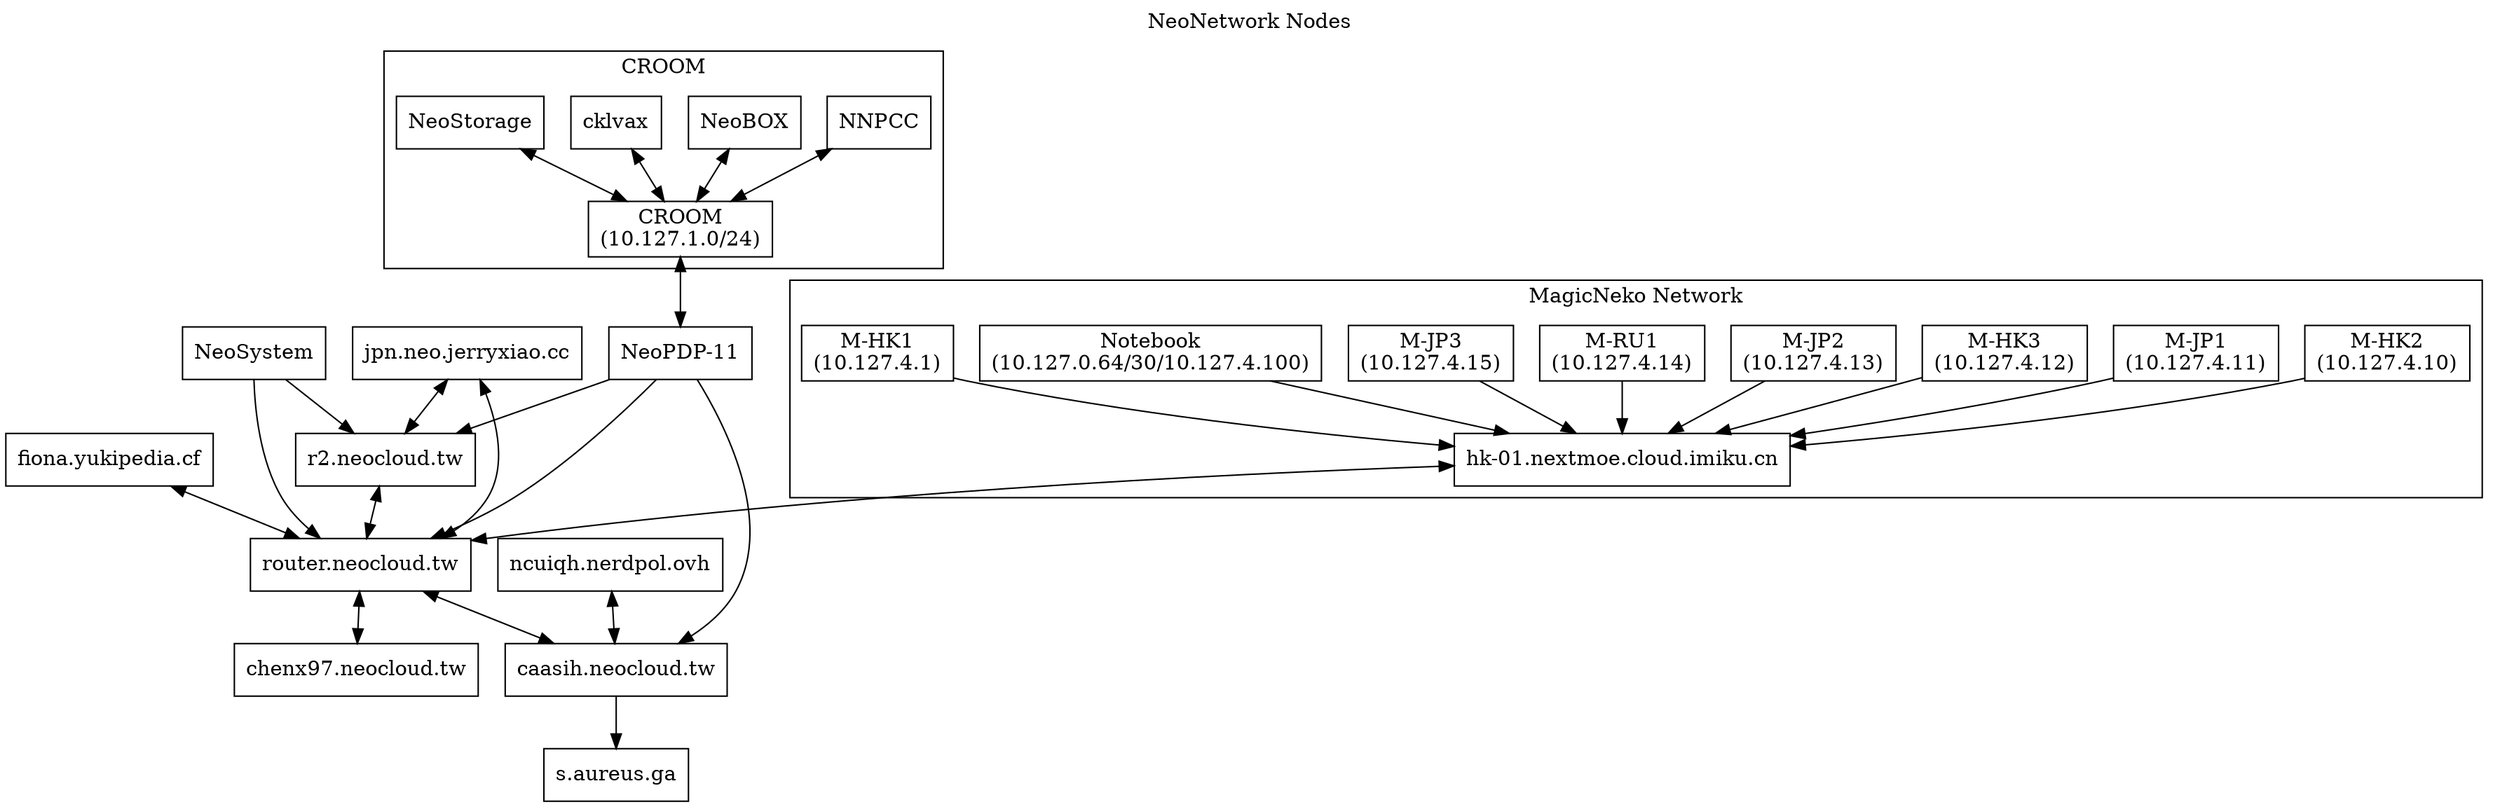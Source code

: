 digraph "NeoNetwork Nodes"
{
	labelloc="t";
	label="NeoNetwork Nodes";
	rankdir=TD
	node [shape=box]
	c [label="caasih.neocloud.tw"]
	ucbvax [label="router.neocloud.tw"]
	np11 [label="NeoPDP-11"]
	croom [label="CROOM\n(10.127.1.0/24)"]
	ns [label="NeoSystem"]
	ncuiqh [label="ncuiqh.nerdpol.ovh"]
	fionaLHS [label="fiona.yukipedia.cf"]
	pan [label="r2.neocloud.tw"]
	icecat_Explosion [label="hk-01.nextmoe.cloud.imiku.cn"]
	icecat_Notebook [label="Notebook\n(10.127.0.64/30/10.127.4.100)"]
	magicneko_HK01 [label="M-HK1\n(10.127.4.1)"]
	magicneko_HK02 [label="M-HK2\n(10.127.4.10)"]
	magicneko_JP01 [label="M-JP1\n(10.127.4.11)"]
	magicneko_HK03 [label="M-HK3\n(10.127.4.12)"]
	magicneko_JP02 [label="M-JP2\n(10.127.4.13)"]
	magicneko_RU01 [label="M-RU1\n(10.127.4.14)"]
	magicneko_JP03 [label="M-JP3\n(10.127.4.15)"]
	staph [label="s.aureus.ga"]
	chenx97 [label="chenx97.neocloud.tw"]
	JerryXiao [label="jpn.neo.jerryxiao.cc"]

	subgraph cluster_croom
	{
		label = "CROOM";

		NNPCC -> croom [dir=both]
		NeoBOX -> croom [dir=both]
		cklvax -> croom [dir=both]
		NeoStorage -> croom [dir=both]
	}

	croom -> np11 [dir=both]
	np11 -> ucbvax
	np11 -> pan
	np11 -> c
	ucbvax -> c [dir=both]
	ns -> ucbvax
	ncuiqh -> c [dir=both]
	fionaLHS -> ucbvax [dir=both]
	ns -> pan
	icecat_Explosion -> ucbvax [dir=both]
	pan -> ucbvax [dir=both]
	c -> staph
	ucbvax -> chenx97 [dir=both]

	subgraph cluster_magicneko
	{
		label="MagicNeko Network";

		magicneko_HK01-> icecat_Explosion
		magicneko_HK02-> icecat_Explosion
		magicneko_JP01 -> icecat_Explosion
		magicneko_HK03 -> icecat_Explosion
		magicneko_JP02 -> icecat_Explosion
		magicneko_RU01 -> icecat_Explosion
		magicneko_JP03 -> icecat_Explosion
		icecat_Notebook -> icecat_Explosion
	}

	JerryXiao -> pan [dir=both]
	JerryXiao -> ucbvax [dir=both]
}

